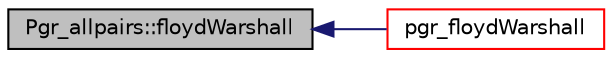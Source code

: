 digraph "Pgr_allpairs::floydWarshall"
{
  edge [fontname="Helvetica",fontsize="10",labelfontname="Helvetica",labelfontsize="10"];
  node [fontname="Helvetica",fontsize="10",shape=record];
  rankdir="LR";
  Node20 [label="Pgr_allpairs::floydWarshall",height=0.2,width=0.4,color="black", fillcolor="grey75", style="filled", fontcolor="black"];
  Node20 -> Node21 [dir="back",color="midnightblue",fontsize="10",style="solid",fontname="Helvetica"];
  Node21 [label="pgr_floydWarshall",height=0.2,width=0.4,color="red", fillcolor="white", style="filled",URL="$pgr__allpairs_8hpp.html#aeaa38557163906c525b923de110b84eb"];
}
